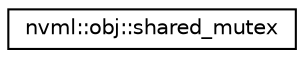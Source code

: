 digraph "Graphical Class Hierarchy"
{
  edge [fontname="Helvetica",fontsize="10",labelfontname="Helvetica",labelfontsize="10"];
  node [fontname="Helvetica",fontsize="10",shape=record];
  rankdir="LR";
  Node1 [label="nvml::obj::shared_mutex",height=0.2,width=0.4,color="black", fillcolor="white", style="filled",URL="$classnvml_1_1obj_1_1shared__mutex.html",tooltip="Persistent memory resident shared_mutex implementation. "];
}
